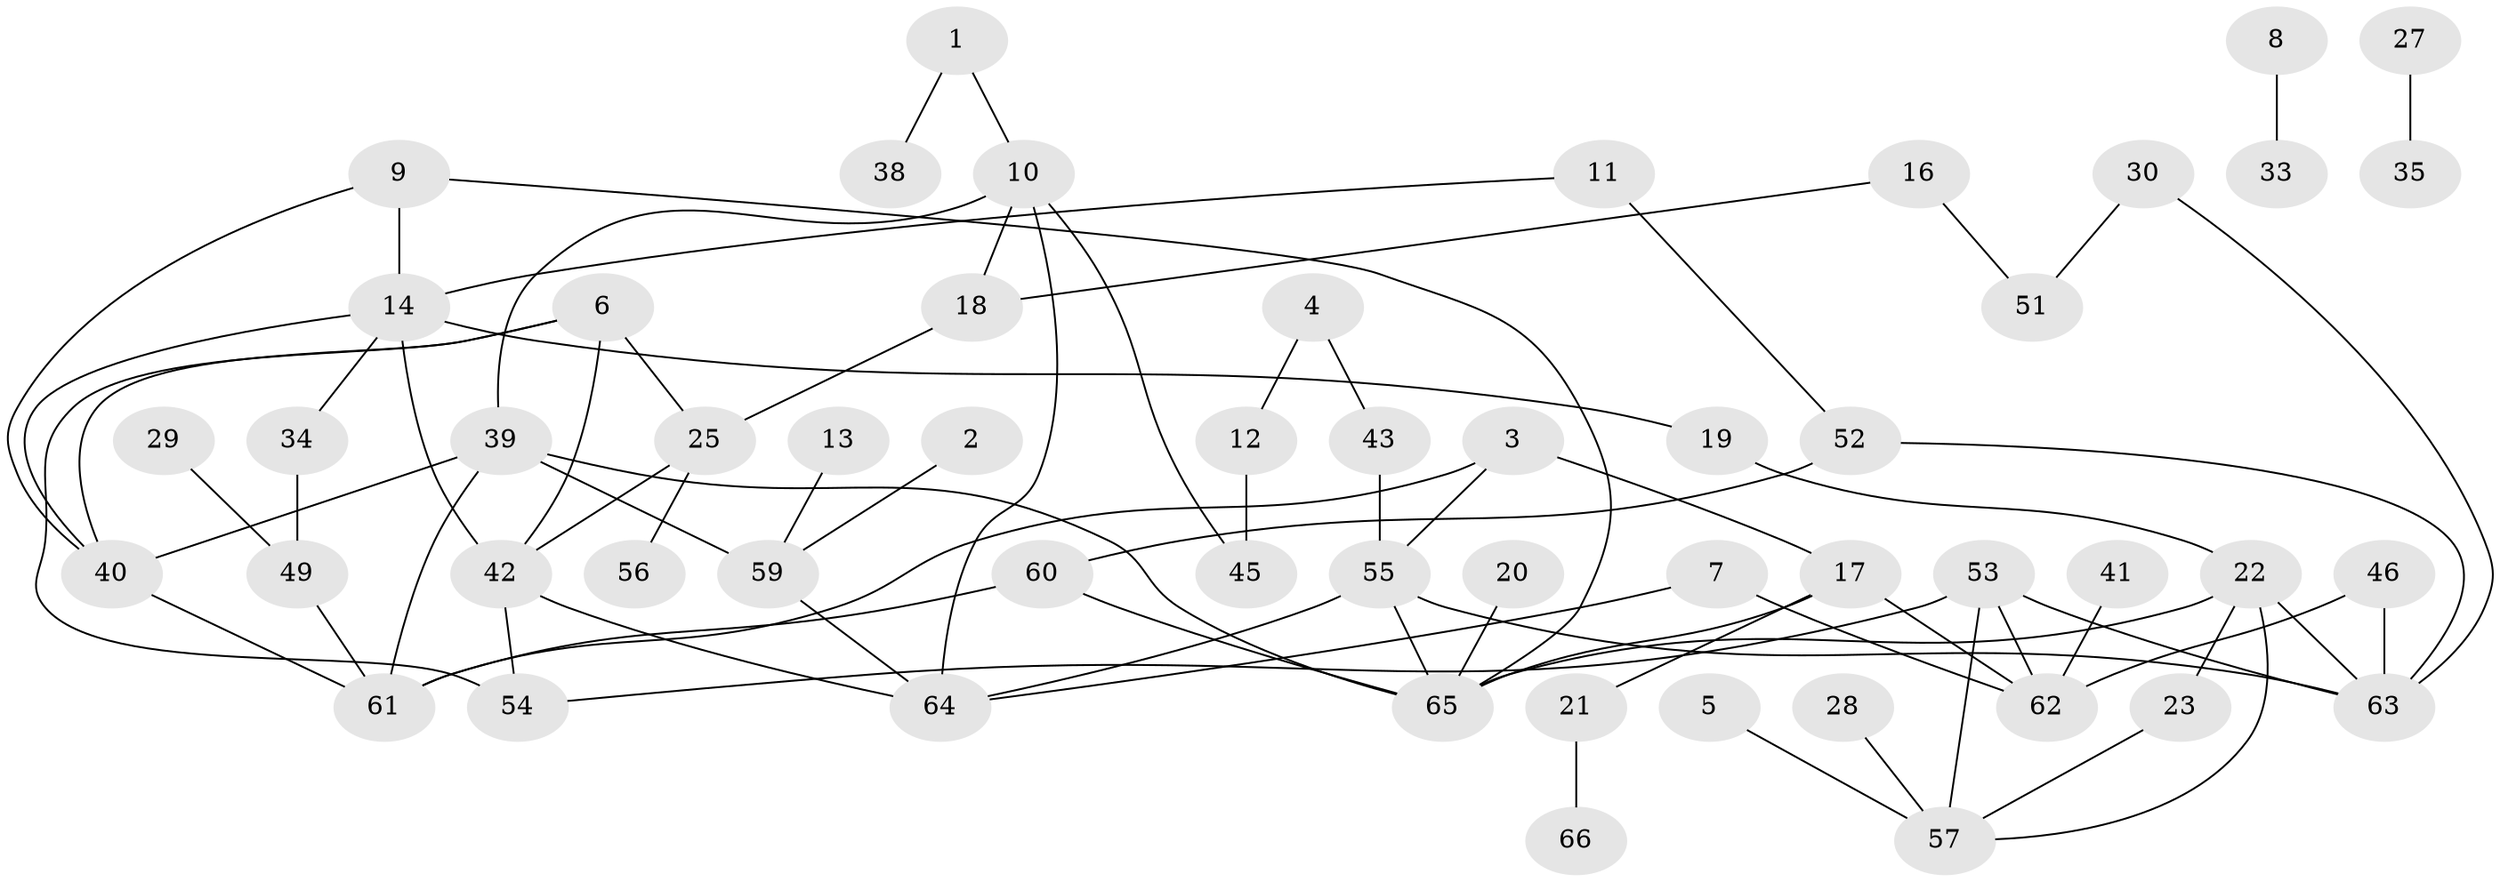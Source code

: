 // original degree distribution, {4: 0.11363636363636363, 2: 0.25, 3: 0.25, 1: 0.25757575757575757, 5: 0.05303030303030303, 0: 0.07575757575757576}
// Generated by graph-tools (version 1.1) at 2025/00/03/09/25 03:00:42]
// undirected, 54 vertices, 77 edges
graph export_dot {
graph [start="1"]
  node [color=gray90,style=filled];
  1;
  2;
  3;
  4;
  5;
  6;
  7;
  8;
  9;
  10;
  11;
  12;
  13;
  14;
  16;
  17;
  18;
  19;
  20;
  21;
  22;
  23;
  25;
  27;
  28;
  29;
  30;
  33;
  34;
  35;
  38;
  39;
  40;
  41;
  42;
  43;
  45;
  46;
  49;
  51;
  52;
  53;
  54;
  55;
  56;
  57;
  59;
  60;
  61;
  62;
  63;
  64;
  65;
  66;
  1 -- 10 [weight=1.0];
  1 -- 38 [weight=1.0];
  2 -- 59 [weight=1.0];
  3 -- 17 [weight=1.0];
  3 -- 55 [weight=1.0];
  3 -- 61 [weight=1.0];
  4 -- 12 [weight=1.0];
  4 -- 43 [weight=1.0];
  5 -- 57 [weight=1.0];
  6 -- 25 [weight=1.0];
  6 -- 40 [weight=1.0];
  6 -- 42 [weight=1.0];
  6 -- 54 [weight=1.0];
  7 -- 62 [weight=1.0];
  7 -- 64 [weight=1.0];
  8 -- 33 [weight=1.0];
  9 -- 14 [weight=1.0];
  9 -- 40 [weight=1.0];
  9 -- 65 [weight=1.0];
  10 -- 18 [weight=1.0];
  10 -- 39 [weight=1.0];
  10 -- 45 [weight=1.0];
  10 -- 64 [weight=1.0];
  11 -- 14 [weight=1.0];
  11 -- 52 [weight=1.0];
  12 -- 45 [weight=1.0];
  13 -- 59 [weight=1.0];
  14 -- 19 [weight=1.0];
  14 -- 34 [weight=1.0];
  14 -- 40 [weight=1.0];
  14 -- 42 [weight=1.0];
  16 -- 18 [weight=1.0];
  16 -- 51 [weight=1.0];
  17 -- 21 [weight=1.0];
  17 -- 62 [weight=1.0];
  17 -- 65 [weight=1.0];
  18 -- 25 [weight=1.0];
  19 -- 22 [weight=1.0];
  20 -- 65 [weight=1.0];
  21 -- 66 [weight=1.0];
  22 -- 23 [weight=1.0];
  22 -- 57 [weight=1.0];
  22 -- 63 [weight=1.0];
  22 -- 65 [weight=2.0];
  23 -- 57 [weight=1.0];
  25 -- 42 [weight=1.0];
  25 -- 56 [weight=1.0];
  27 -- 35 [weight=1.0];
  28 -- 57 [weight=1.0];
  29 -- 49 [weight=1.0];
  30 -- 51 [weight=1.0];
  30 -- 63 [weight=1.0];
  34 -- 49 [weight=1.0];
  39 -- 40 [weight=2.0];
  39 -- 59 [weight=1.0];
  39 -- 61 [weight=1.0];
  39 -- 65 [weight=1.0];
  40 -- 61 [weight=1.0];
  41 -- 62 [weight=1.0];
  42 -- 54 [weight=1.0];
  42 -- 64 [weight=1.0];
  43 -- 55 [weight=1.0];
  46 -- 62 [weight=1.0];
  46 -- 63 [weight=1.0];
  49 -- 61 [weight=1.0];
  52 -- 60 [weight=1.0];
  52 -- 63 [weight=1.0];
  53 -- 54 [weight=1.0];
  53 -- 57 [weight=1.0];
  53 -- 62 [weight=1.0];
  53 -- 63 [weight=2.0];
  55 -- 63 [weight=1.0];
  55 -- 64 [weight=1.0];
  55 -- 65 [weight=2.0];
  59 -- 64 [weight=1.0];
  60 -- 61 [weight=1.0];
  60 -- 65 [weight=1.0];
}
